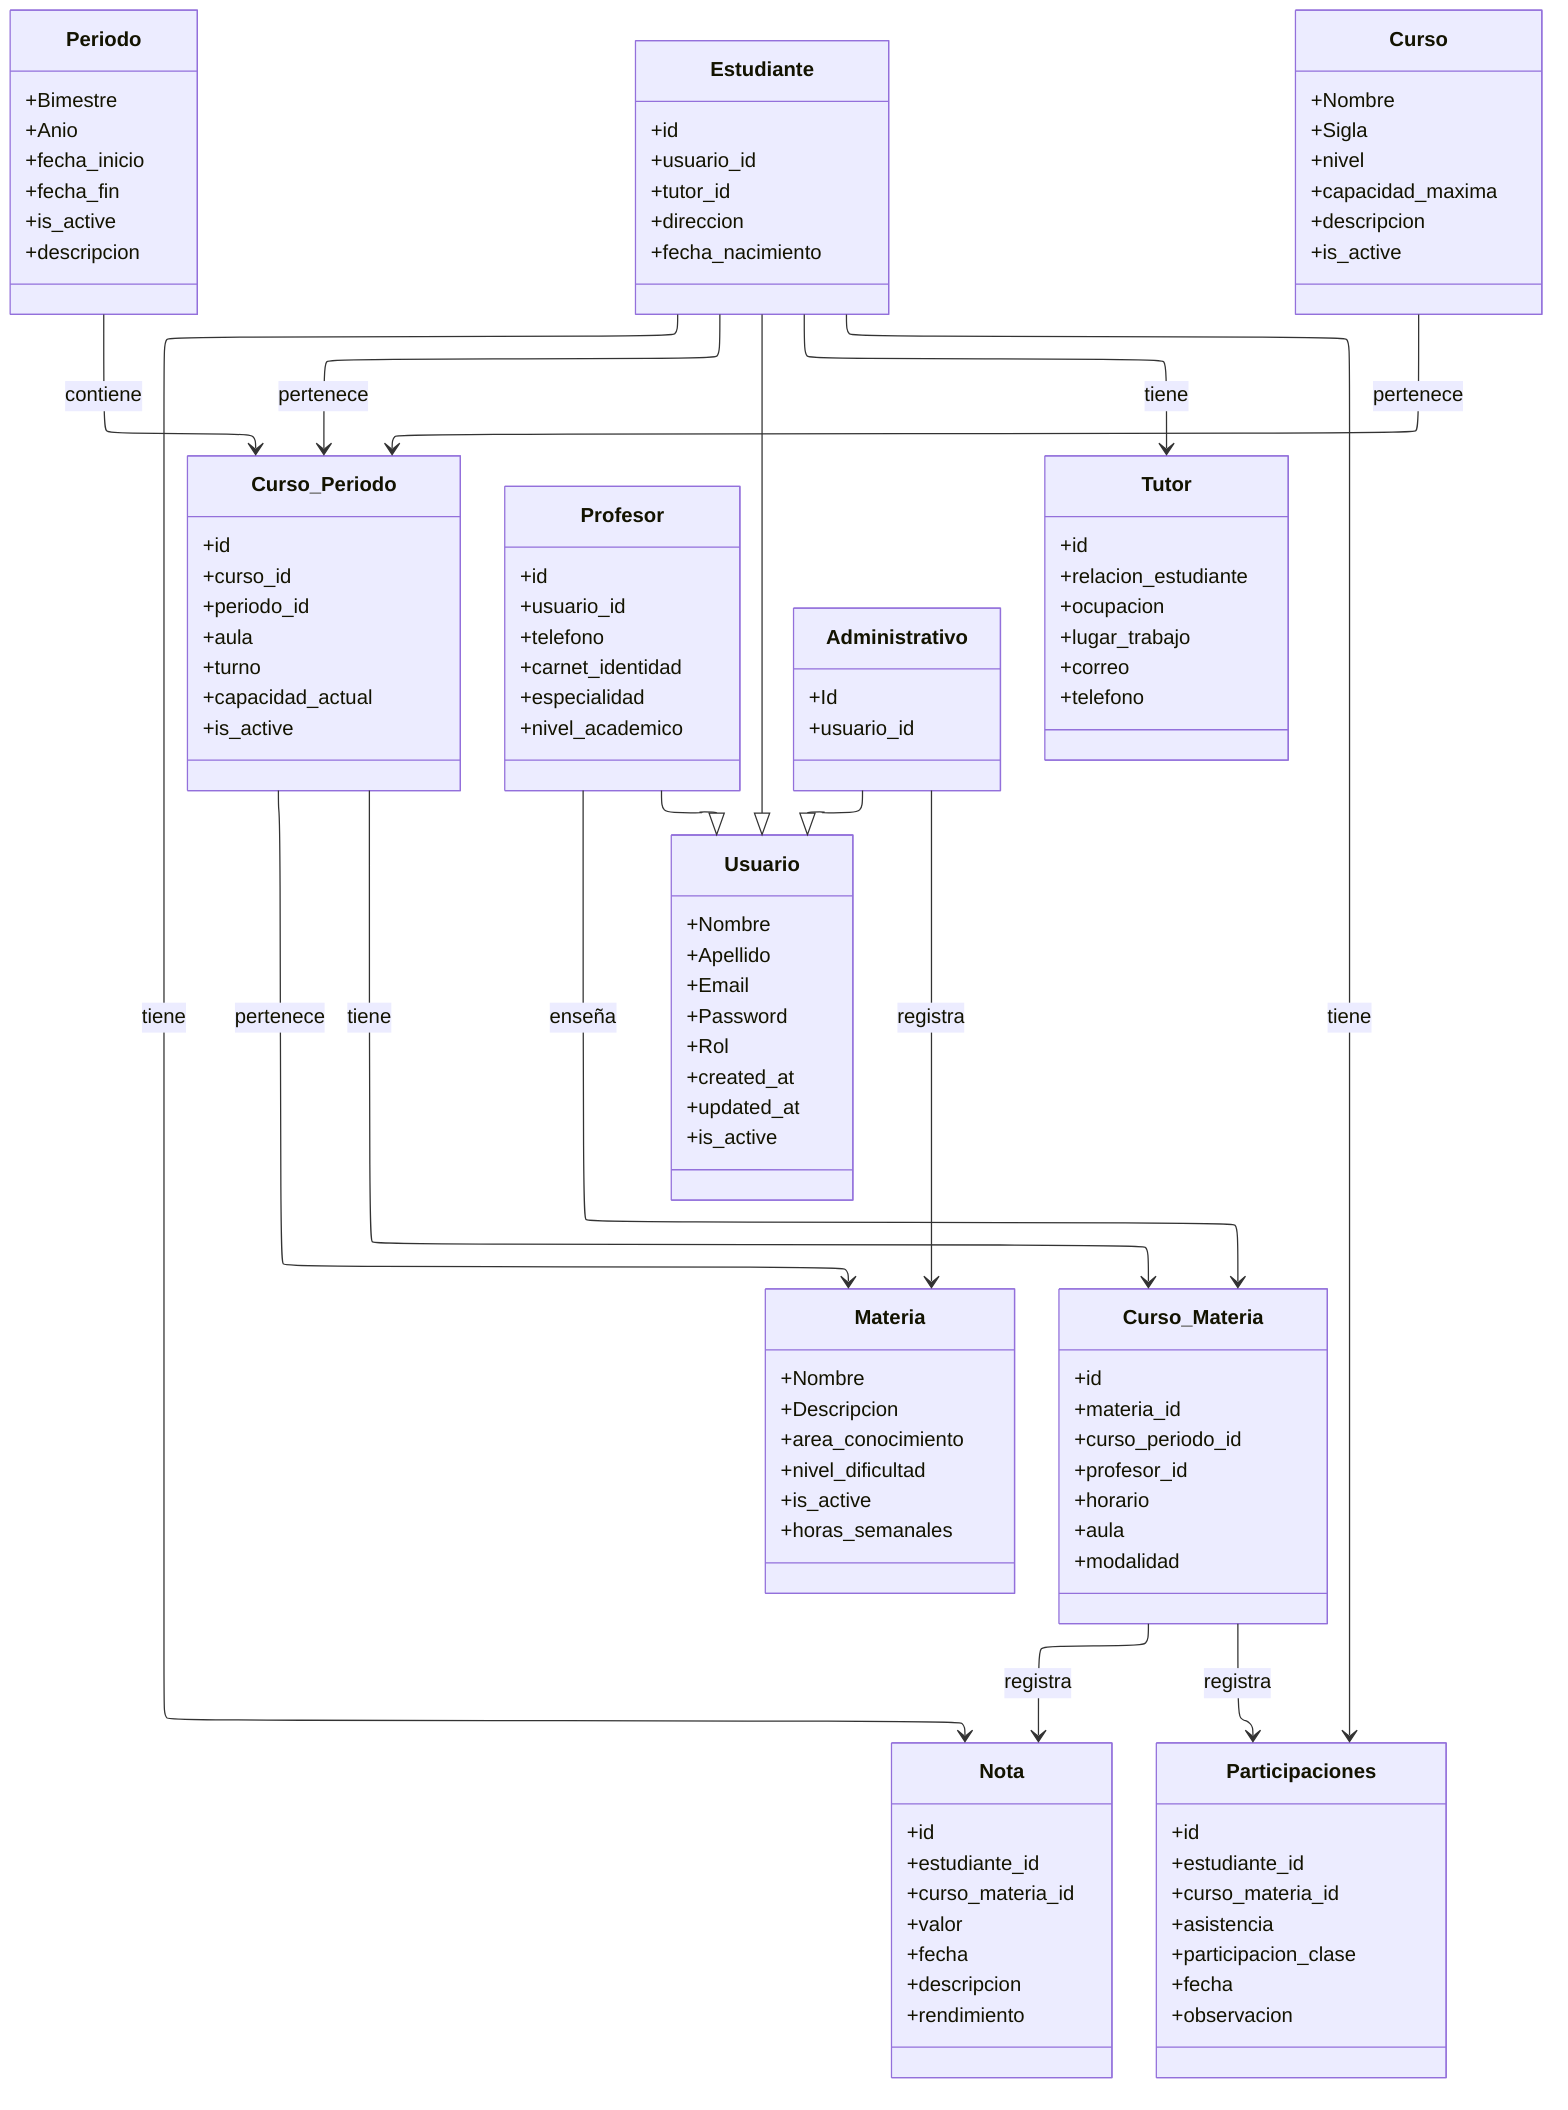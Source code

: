 ---
config:
  layout: elk
---
classDiagram
class Materia {
  +Nombre
  +Descripcion
  +area_conocimiento
  +nivel_dificultad
  +is_active
  +horas_semanales
}
class Usuario {
  +Nombre
  +Apellido
  +Email
  +Password
  +Rol
  +created_at
  +updated_at
  +is_active
}
class Nota {
  +id
  +estudiante_id
  +curso_materia_id
  +valor
  +fecha
  +descripcion
  +rendimiento
}
class Periodo {
  +Bimestre
  +Anio
  +fecha_inicio
  +fecha_fin
  +is_active
  +descripcion
}
class Curso_Periodo {
  +id
  +curso_id
  +periodo_id
  +aula
  +turno
  +capacidad_actual
  +is_active
}
class Estudiante {
  +id
  +usuario_id
  +tutor_id
  +direccion
  +fecha_nacimiento
}
class Profesor {
  +id
  +usuario_id
  +telefono
  +carnet_identidad
  +especialidad
  +nivel_academico
}
class Administrativo {
  +Id
  +usuario_id
}
class Curso_Materia {
  +id
  +materia_id
  +curso_periodo_id
  +profesor_id
  +horario
  +aula
  +modalidad
}
class Curso {
  +Nombre
  +Sigla
  +nivel
  +capacidad_maxima
  +descripcion
  +is_active
}
class Tutor {
  +id
  +relacion_estudiante
  +ocupacion
  +lugar_trabajo
  +correo
  +telefono
}
class Participaciones {
  +id
  +estudiante_id
  +curso_materia_id
  +asistencia
  +participacion_clase
  +fecha
  +observacion
}
Estudiante --> Nota : tiene
Estudiante --> Participaciones : tiene
Estudiante --> Tutor : tiene
Estudiante --> Curso_Periodo : pertenece
Profesor --> Curso_Materia : enseña
Curso --> Curso_Periodo : pertenece
Periodo --> Curso_Periodo : contiene
Curso_Periodo --> Materia : pertenece
Curso_Materia --> Participaciones : registra
Curso_Materia --> Nota : registra
Curso_Periodo --> Curso_Materia : tiene
Administrativo --> Materia : registra
Estudiante --|> Usuario
Profesor --|> Usuario
Administrativo --|> Usuario